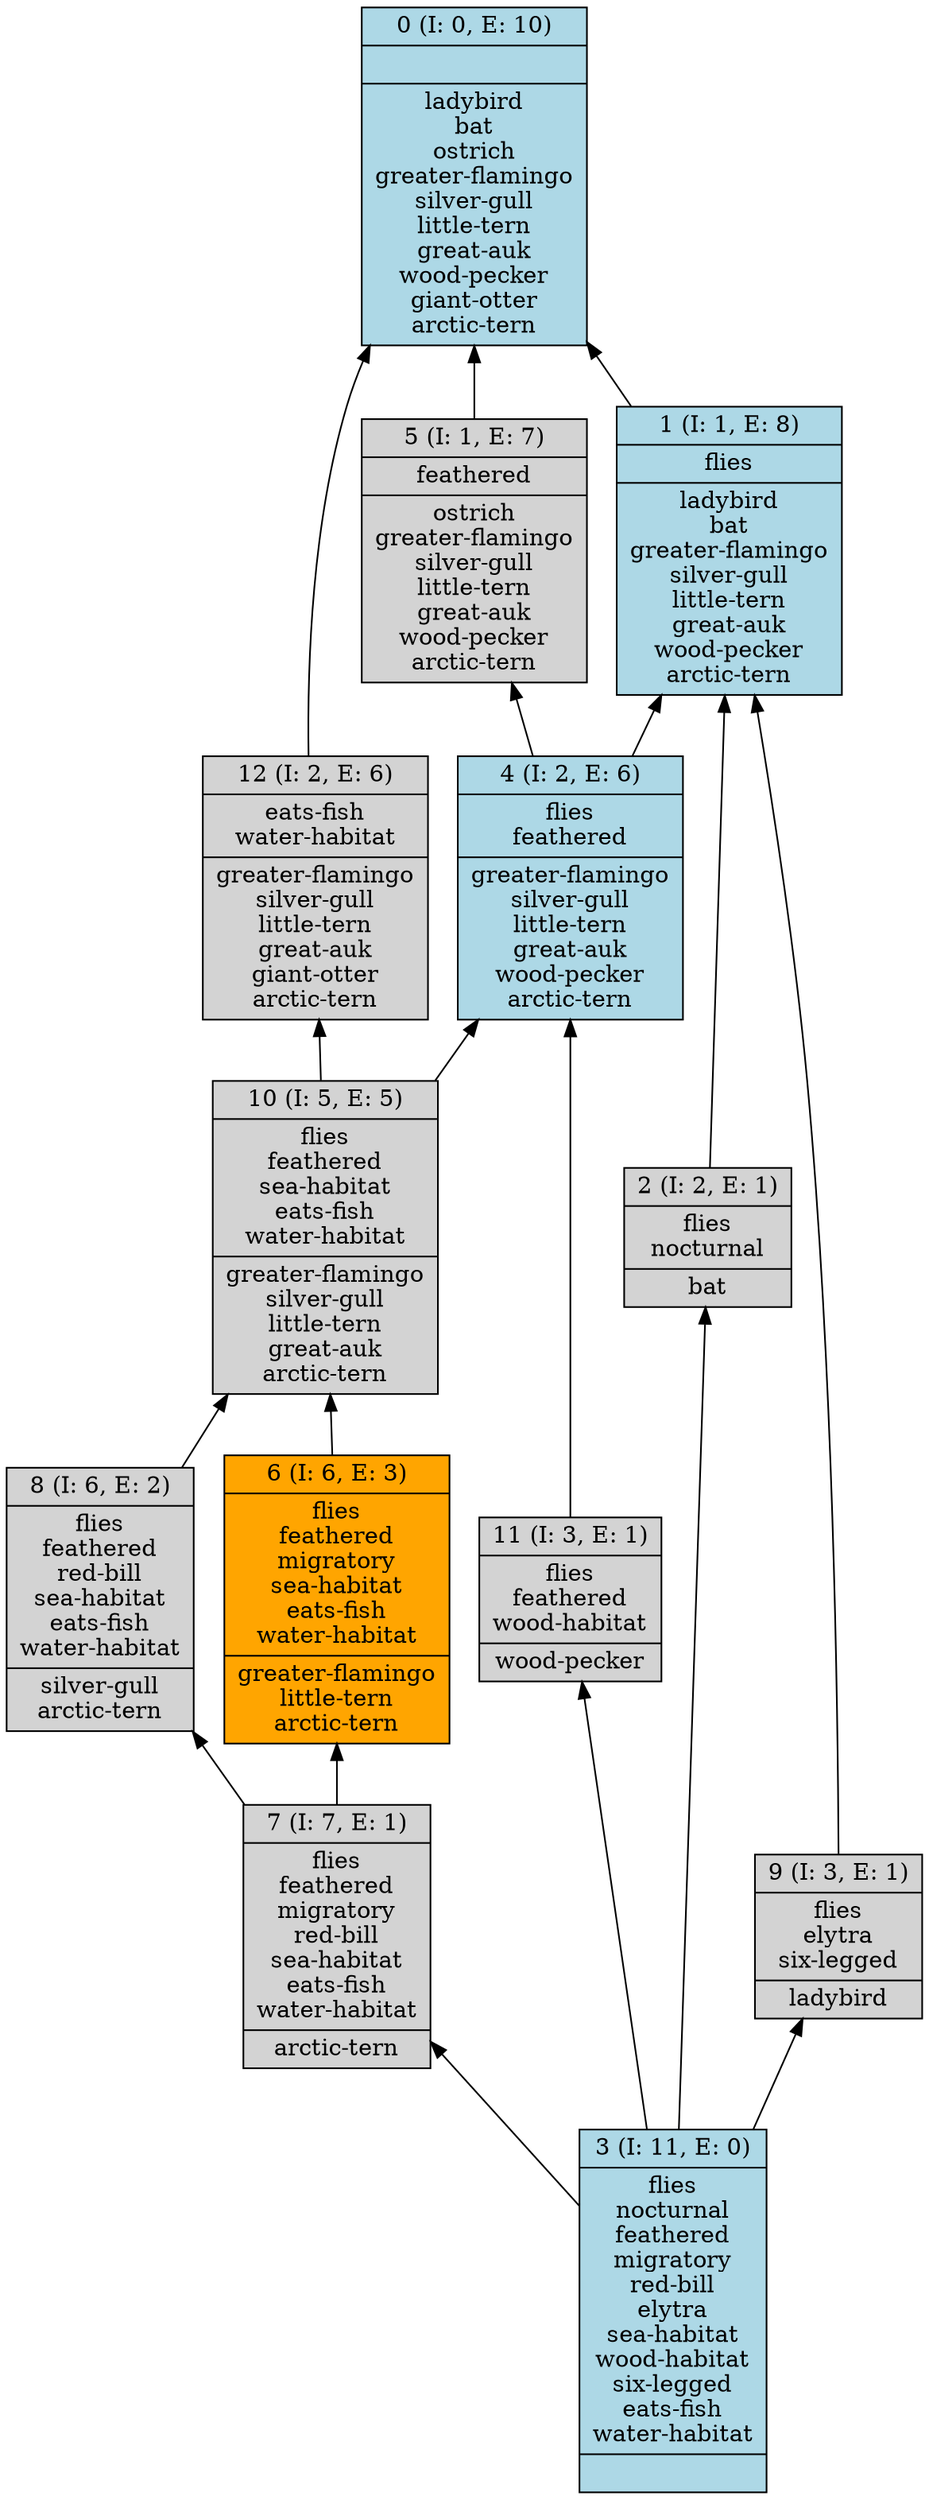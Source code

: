 digraph G { 
	rankdir=BT;
0 [shape=record,style=filled,fillcolor=lightblue,label="{0 (I: 0, E: 10)||ladybird\nbat\nostrich\ngreater-flamingo\nsilver-gull\nlittle-tern\ngreat-auk\nwood-pecker\ngiant-otter\narctic-tern\n}"];
1 [shape=record,style=filled,fillcolor=lightblue,label="{1 (I: 1, E: 8)|flies\n|ladybird\nbat\ngreater-flamingo\nsilver-gull\nlittle-tern\ngreat-auk\nwood-pecker\narctic-tern\n}"];
2 [shape=record,style=filled,label="{2 (I: 2, E: 1)|flies\nnocturnal\n|bat\n}"];
3 [shape=record,style=filled,fillcolor=lightblue,label="{3 (I: 11, E: 0)|flies\nnocturnal\nfeathered\nmigratory\nred-bill\nelytra\nsea-habitat\nwood-habitat\nsix-legged\neats-fish\nwater-habitat\n|}"];
4 [shape=record,style=filled,fillcolor=lightblue,label="{4 (I: 2, E: 6)|flies\nfeathered\n|greater-flamingo\nsilver-gull\nlittle-tern\ngreat-auk\nwood-pecker\narctic-tern\n}"];
5 [shape=record,style=filled,label="{5 (I: 1, E: 7)|feathered\n|ostrich\ngreater-flamingo\nsilver-gull\nlittle-tern\ngreat-auk\nwood-pecker\narctic-tern\n}"];
6 [shape=record,style=filled,fillcolor=orange,label="{6 (I: 6, E: 3)|flies\nfeathered\nmigratory\nsea-habitat\neats-fish\nwater-habitat\n|greater-flamingo\nlittle-tern\narctic-tern\n}"];
7 [shape=record,style=filled,label="{7 (I: 7, E: 1)|flies\nfeathered\nmigratory\nred-bill\nsea-habitat\neats-fish\nwater-habitat\n|arctic-tern\n}"];
8 [shape=record,style=filled,label="{8 (I: 6, E: 2)|flies\nfeathered\nred-bill\nsea-habitat\neats-fish\nwater-habitat\n|silver-gull\narctic-tern\n}"];
9 [shape=record,style=filled,label="{9 (I: 3, E: 1)|flies\nelytra\nsix-legged\n|ladybird\n}"];
10 [shape=record,style=filled,label="{10 (I: 5, E: 5)|flies\nfeathered\nsea-habitat\neats-fish\nwater-habitat\n|greater-flamingo\nsilver-gull\nlittle-tern\ngreat-auk\narctic-tern\n}"];
11 [shape=record,style=filled,label="{11 (I: 3, E: 1)|flies\nfeathered\nwood-habitat\n|wood-pecker\n}"];
12 [shape=record,style=filled,label="{12 (I: 2, E: 6)|eats-fish\nwater-habitat\n|greater-flamingo\nsilver-gull\nlittle-tern\ngreat-auk\ngiant-otter\narctic-tern\n}"];
	1 -> 0
	2 -> 1
	3 -> 2
	3 -> 7
	3 -> 9
	3 -> 11
	4 -> 1
	4 -> 5
	5 -> 0
	6 -> 10
	7 -> 6
	7 -> 8
	8 -> 10
	9 -> 1
	10 -> 4
	10 -> 12
	11 -> 4
	12 -> 0
}